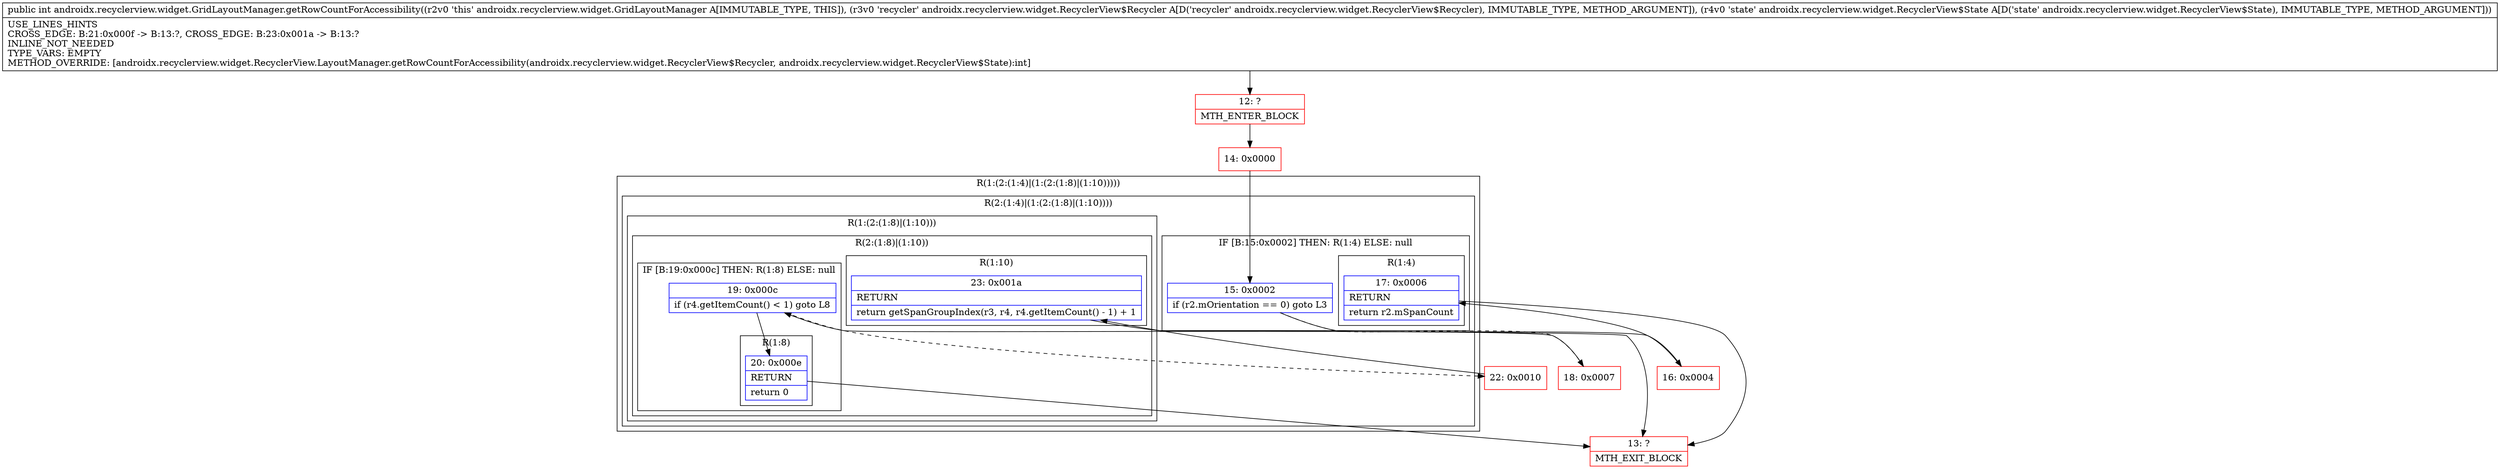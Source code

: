 digraph "CFG forandroidx.recyclerview.widget.GridLayoutManager.getRowCountForAccessibility(Landroidx\/recyclerview\/widget\/RecyclerView$Recycler;Landroidx\/recyclerview\/widget\/RecyclerView$State;)I" {
subgraph cluster_Region_1500857065 {
label = "R(1:(2:(1:4)|(1:(2:(1:8)|(1:10)))))";
node [shape=record,color=blue];
subgraph cluster_Region_461738958 {
label = "R(2:(1:4)|(1:(2:(1:8)|(1:10))))";
node [shape=record,color=blue];
subgraph cluster_IfRegion_283157729 {
label = "IF [B:15:0x0002] THEN: R(1:4) ELSE: null";
node [shape=record,color=blue];
Node_15 [shape=record,label="{15\:\ 0x0002|if (r2.mOrientation == 0) goto L3\l}"];
subgraph cluster_Region_1995994657 {
label = "R(1:4)";
node [shape=record,color=blue];
Node_17 [shape=record,label="{17\:\ 0x0006|RETURN\l|return r2.mSpanCount\l}"];
}
}
subgraph cluster_Region_90767389 {
label = "R(1:(2:(1:8)|(1:10)))";
node [shape=record,color=blue];
subgraph cluster_Region_851835037 {
label = "R(2:(1:8)|(1:10))";
node [shape=record,color=blue];
subgraph cluster_IfRegion_664241544 {
label = "IF [B:19:0x000c] THEN: R(1:8) ELSE: null";
node [shape=record,color=blue];
Node_19 [shape=record,label="{19\:\ 0x000c|if (r4.getItemCount() \< 1) goto L8\l}"];
subgraph cluster_Region_317437477 {
label = "R(1:8)";
node [shape=record,color=blue];
Node_20 [shape=record,label="{20\:\ 0x000e|RETURN\l|return 0\l}"];
}
}
subgraph cluster_Region_1607415181 {
label = "R(1:10)";
node [shape=record,color=blue];
Node_23 [shape=record,label="{23\:\ 0x001a|RETURN\l|return getSpanGroupIndex(r3, r4, r4.getItemCount() \- 1) + 1\l}"];
}
}
}
}
}
Node_12 [shape=record,color=red,label="{12\:\ ?|MTH_ENTER_BLOCK\l}"];
Node_14 [shape=record,color=red,label="{14\:\ 0x0000}"];
Node_16 [shape=record,color=red,label="{16\:\ 0x0004}"];
Node_13 [shape=record,color=red,label="{13\:\ ?|MTH_EXIT_BLOCK\l}"];
Node_18 [shape=record,color=red,label="{18\:\ 0x0007}"];
Node_22 [shape=record,color=red,label="{22\:\ 0x0010}"];
MethodNode[shape=record,label="{public int androidx.recyclerview.widget.GridLayoutManager.getRowCountForAccessibility((r2v0 'this' androidx.recyclerview.widget.GridLayoutManager A[IMMUTABLE_TYPE, THIS]), (r3v0 'recycler' androidx.recyclerview.widget.RecyclerView$Recycler A[D('recycler' androidx.recyclerview.widget.RecyclerView$Recycler), IMMUTABLE_TYPE, METHOD_ARGUMENT]), (r4v0 'state' androidx.recyclerview.widget.RecyclerView$State A[D('state' androidx.recyclerview.widget.RecyclerView$State), IMMUTABLE_TYPE, METHOD_ARGUMENT]))  | USE_LINES_HINTS\lCROSS_EDGE: B:21:0x000f \-\> B:13:?, CROSS_EDGE: B:23:0x001a \-\> B:13:?\lINLINE_NOT_NEEDED\lTYPE_VARS: EMPTY\lMETHOD_OVERRIDE: [androidx.recyclerview.widget.RecyclerView.LayoutManager.getRowCountForAccessibility(androidx.recyclerview.widget.RecyclerView$Recycler, androidx.recyclerview.widget.RecyclerView$State):int]\l}"];
MethodNode -> Node_12;Node_15 -> Node_16;
Node_15 -> Node_18[style=dashed];
Node_17 -> Node_13;
Node_19 -> Node_20;
Node_19 -> Node_22[style=dashed];
Node_20 -> Node_13;
Node_23 -> Node_13;
Node_12 -> Node_14;
Node_14 -> Node_15;
Node_16 -> Node_17;
Node_18 -> Node_19;
Node_22 -> Node_23;
}

